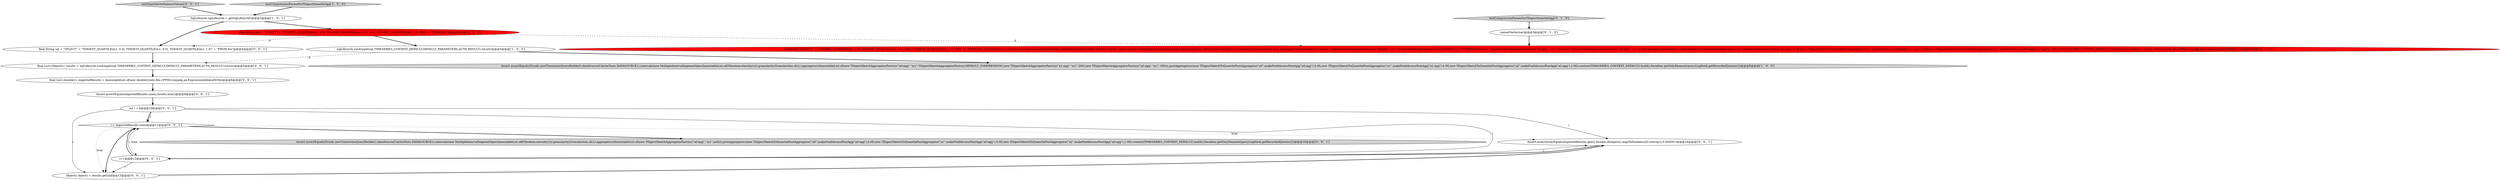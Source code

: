 digraph {
16 [style = filled, label = "i < expectedResults.size()@@@11@@@['0', '0', '1']", fillcolor = white, shape = diamond image = "AAA0AAABBB3BBB"];
4 [style = filled, label = "final String sql = \"SELECT\" + \"TDIGEST_QUANTILE(m1, 0.0), TDIGEST_QUANTILE(m1, 0.5, 200), TDIGEST_QUANTILE(m1, 1.0, 300)\" + \"FROM foo\"@@@4@@@['1', '0', '0']", fillcolor = red, shape = ellipse image = "AAA1AAABBB1BBB"];
8 [style = filled, label = "int i = 0@@@10@@@['0', '0', '1']", fillcolor = white, shape = ellipse image = "AAA0AAABBB3BBB"];
3 [style = filled, label = "sqlLifecycle.runSimple(sql,TIMESERIES_CONTEXT_DEFAULT,DEFAULT_PARAMETERS,AUTH_RESULT).toList()@@@5@@@['1', '0', '0']", fillcolor = white, shape = ellipse image = "AAA0AAABBB1BBB"];
15 [style = filled, label = "Assert.assertArrayEquals(expectedResults.get(i),Stream.of(objects).mapToDouble(null).toArray(),0.000001)@@@14@@@['0', '0', '1']", fillcolor = white, shape = ellipse image = "AAA0AAABBB3BBB"];
14 [style = filled, label = "Object(( objects = results.get(i)@@@13@@@['0', '0', '1']", fillcolor = white, shape = ellipse image = "AAA0AAABBB3BBB"];
11 [style = filled, label = "Assert.assertEquals(expectedResults.size(),results.size())@@@9@@@['0', '0', '1']", fillcolor = white, shape = ellipse image = "AAA0AAABBB3BBB"];
5 [style = filled, label = "testQuery(\"SELECT\" + \"TDIGEST_QUANTILE(m1, 0.0), TDIGEST_QUANTILE(m1, 0.5, 200), TDIGEST_QUANTILE(m1, 1.0, 300)\" + \"FROM foo\",ImmutableList.of(Druids.newTimeseriesQueryBuilder().dataSource(CalciteTests.DATASOURCE1).intervals(new MultipleIntervalSegmentSpec(ImmutableList.of(Filtration.eternity()))).granularity(Granularities.ALL).aggregators(ImmutableList.of(new TDigestSketchAggregatorFactory(\"a0:agg\",\"m1\",TDigestSketchAggregatorFactory.DEFAULT_COMPRESSION),new TDigestSketchAggregatorFactory(\"a1:agg\",\"m1\",200),new TDigestSketchAggregatorFactory(\"a2:agg\",\"m1\",300))).postAggregators(new TDigestSketchToQuantilePostAggregator(\"a0\",makeFieldAccessPostAgg(\"a0:agg\"),0.0f),new TDigestSketchToQuantilePostAggregator(\"a1\",makeFieldAccessPostAgg(\"a1:agg\"),0.5f),new TDigestSketchToQuantilePostAggregator(\"a2\",makeFieldAccessPostAgg(\"a2:agg\"),1.0f)).context(QUERY_CONTEXT_DEFAULT).build()),ImmutableList.of(new Object((((edu.fdu.CPPDG.tinypdg.pe.ExpressionInfo@a59331))@@@4@@@['0', '1', '0']", fillcolor = red, shape = ellipse image = "AAA1AAABBB2BBB"];
9 [style = filled, label = "i++@@@12@@@['0', '0', '1']", fillcolor = white, shape = ellipse image = "AAA0AAABBB3BBB"];
13 [style = filled, label = "Assert.assertEquals(Druids.newTimeseriesQueryBuilder().dataSource(CalciteTests.DATASOURCE1).intervals(new MultipleIntervalSegmentSpec(ImmutableList.of(Filtration.eternity()))).granularity(Granularities.ALL).aggregators(ImmutableList.of(new TDigestSketchAggregatorFactory(\"a0:agg\",\"m1\",null))).postAggregators(new TDigestSketchToQuantilePostAggregator(\"a0\",makeFieldAccessPostAgg(\"a0:agg\"),0.0f),new TDigestSketchToQuantilePostAggregator(\"a1\",makeFieldAccessPostAgg(\"a0:agg\"),0.5f),new TDigestSketchToQuantilePostAggregator(\"a2\",makeFieldAccessPostAgg(\"a0:agg\"),1.0f)).context(TIMESERIES_CONTEXT_DEFAULT).build(),Iterables.getOnlyElement(queryLogHook.getRecordedQueries()))@@@16@@@['0', '0', '1']", fillcolor = lightgray, shape = ellipse image = "AAA0AAABBB3BBB"];
1 [style = filled, label = "SqlLifecycle sqlLifecycle = getSqlLifecycle()@@@3@@@['1', '0', '1']", fillcolor = white, shape = ellipse image = "AAA0AAABBB1BBB"];
10 [style = filled, label = "final List<Object((> results = sqlLifecycle.runSimple(sql,TIMESERIES_CONTEXT_DEFAULT,DEFAULT_PARAMETERS,AUTH_RESULT).toList()@@@5@@@['0', '0', '1']", fillcolor = white, shape = ellipse image = "AAA0AAABBB3BBB"];
7 [style = filled, label = "testCompressionParamForTDigestQuantileAgg['0', '1', '0']", fillcolor = lightgray, shape = diamond image = "AAA0AAABBB2BBB"];
17 [style = filled, label = "testQuantileOnNumericValues['0', '0', '1']", fillcolor = lightgray, shape = diamond image = "AAA0AAABBB3BBB"];
18 [style = filled, label = "final List<double((> expectedResults = ImmutableList.of(new double((((edu.fdu.CPPDG.tinypdg.pe.ExpressionInfo@a5935e)@@@6@@@['0', '0', '1']", fillcolor = white, shape = ellipse image = "AAA0AAABBB3BBB"];
0 [style = filled, label = "Assert.assertEquals(Druids.newTimeseriesQueryBuilder().dataSource(CalciteTests.DATASOURCE1).intervals(new MultipleIntervalSegmentSpec(ImmutableList.of(Filtration.eternity()))).granularity(Granularities.ALL).aggregators(ImmutableList.of(new TDigestSketchAggregatorFactory(\"a0:agg\",\"m1\",TDigestSketchAggregatorFactory.DEFAULT_COMPRESSION),new TDigestSketchAggregatorFactory(\"a1:agg\",\"m1\",200),new TDigestSketchAggregatorFactory(\"a2:agg\",\"m1\",300))).postAggregators(new TDigestSketchToQuantilePostAggregator(\"a0\",makeFieldAccessPostAgg(\"a0:agg\"),0.0f),new TDigestSketchToQuantilePostAggregator(\"a1\",makeFieldAccessPostAgg(\"a1:agg\"),0.5f),new TDigestSketchToQuantilePostAggregator(\"a2\",makeFieldAccessPostAgg(\"a2:agg\"),1.0f)).context(TIMESERIES_CONTEXT_DEFAULT).build(),Iterables.getOnlyElement(queryLogHook.getRecordedQueries()))@@@6@@@['1', '0', '0']", fillcolor = lightgray, shape = ellipse image = "AAA0AAABBB1BBB"];
12 [style = filled, label = "final String sql = \"SELECT\" + \"TDIGEST_QUANTILE(m1, 0.0), TDIGEST_QUANTILE(m1, 0.5), TDIGEST_QUANTILE(m1, 1.0)\" + \"FROM foo\"@@@4@@@['0', '0', '1']", fillcolor = white, shape = ellipse image = "AAA0AAABBB3BBB"];
6 [style = filled, label = "cannotVectorize()@@@3@@@['0', '1', '0']", fillcolor = white, shape = ellipse image = "AAA0AAABBB2BBB"];
2 [style = filled, label = "testCompressionParamForTDigestQuantileAgg['1', '0', '0']", fillcolor = lightgray, shape = diamond image = "AAA0AAABBB1BBB"];
10->18 [style = bold, label=""];
4->3 [style = bold, label=""];
8->16 [style = bold, label=""];
1->4 [style = bold, label=""];
16->13 [style = bold, label=""];
16->9 [style = dotted, label="true"];
9->14 [style = solid, label="i"];
17->1 [style = bold, label=""];
8->16 [style = solid, label="i"];
8->15 [style = solid, label="i"];
2->1 [style = bold, label=""];
18->11 [style = bold, label=""];
9->16 [style = solid, label="i"];
8->9 [style = solid, label="i"];
9->16 [style = bold, label=""];
9->15 [style = solid, label="i"];
3->0 [style = bold, label=""];
4->12 [style = dashed, label="0"];
6->5 [style = bold, label=""];
12->10 [style = bold, label=""];
8->14 [style = solid, label="i"];
15->9 [style = bold, label=""];
7->6 [style = bold, label=""];
16->14 [style = dotted, label="true"];
1->12 [style = bold, label=""];
4->5 [style = dashed, label="0"];
11->8 [style = bold, label=""];
16->14 [style = bold, label=""];
14->15 [style = bold, label=""];
3->10 [style = dashed, label="0"];
16->15 [style = dotted, label="true"];
}
